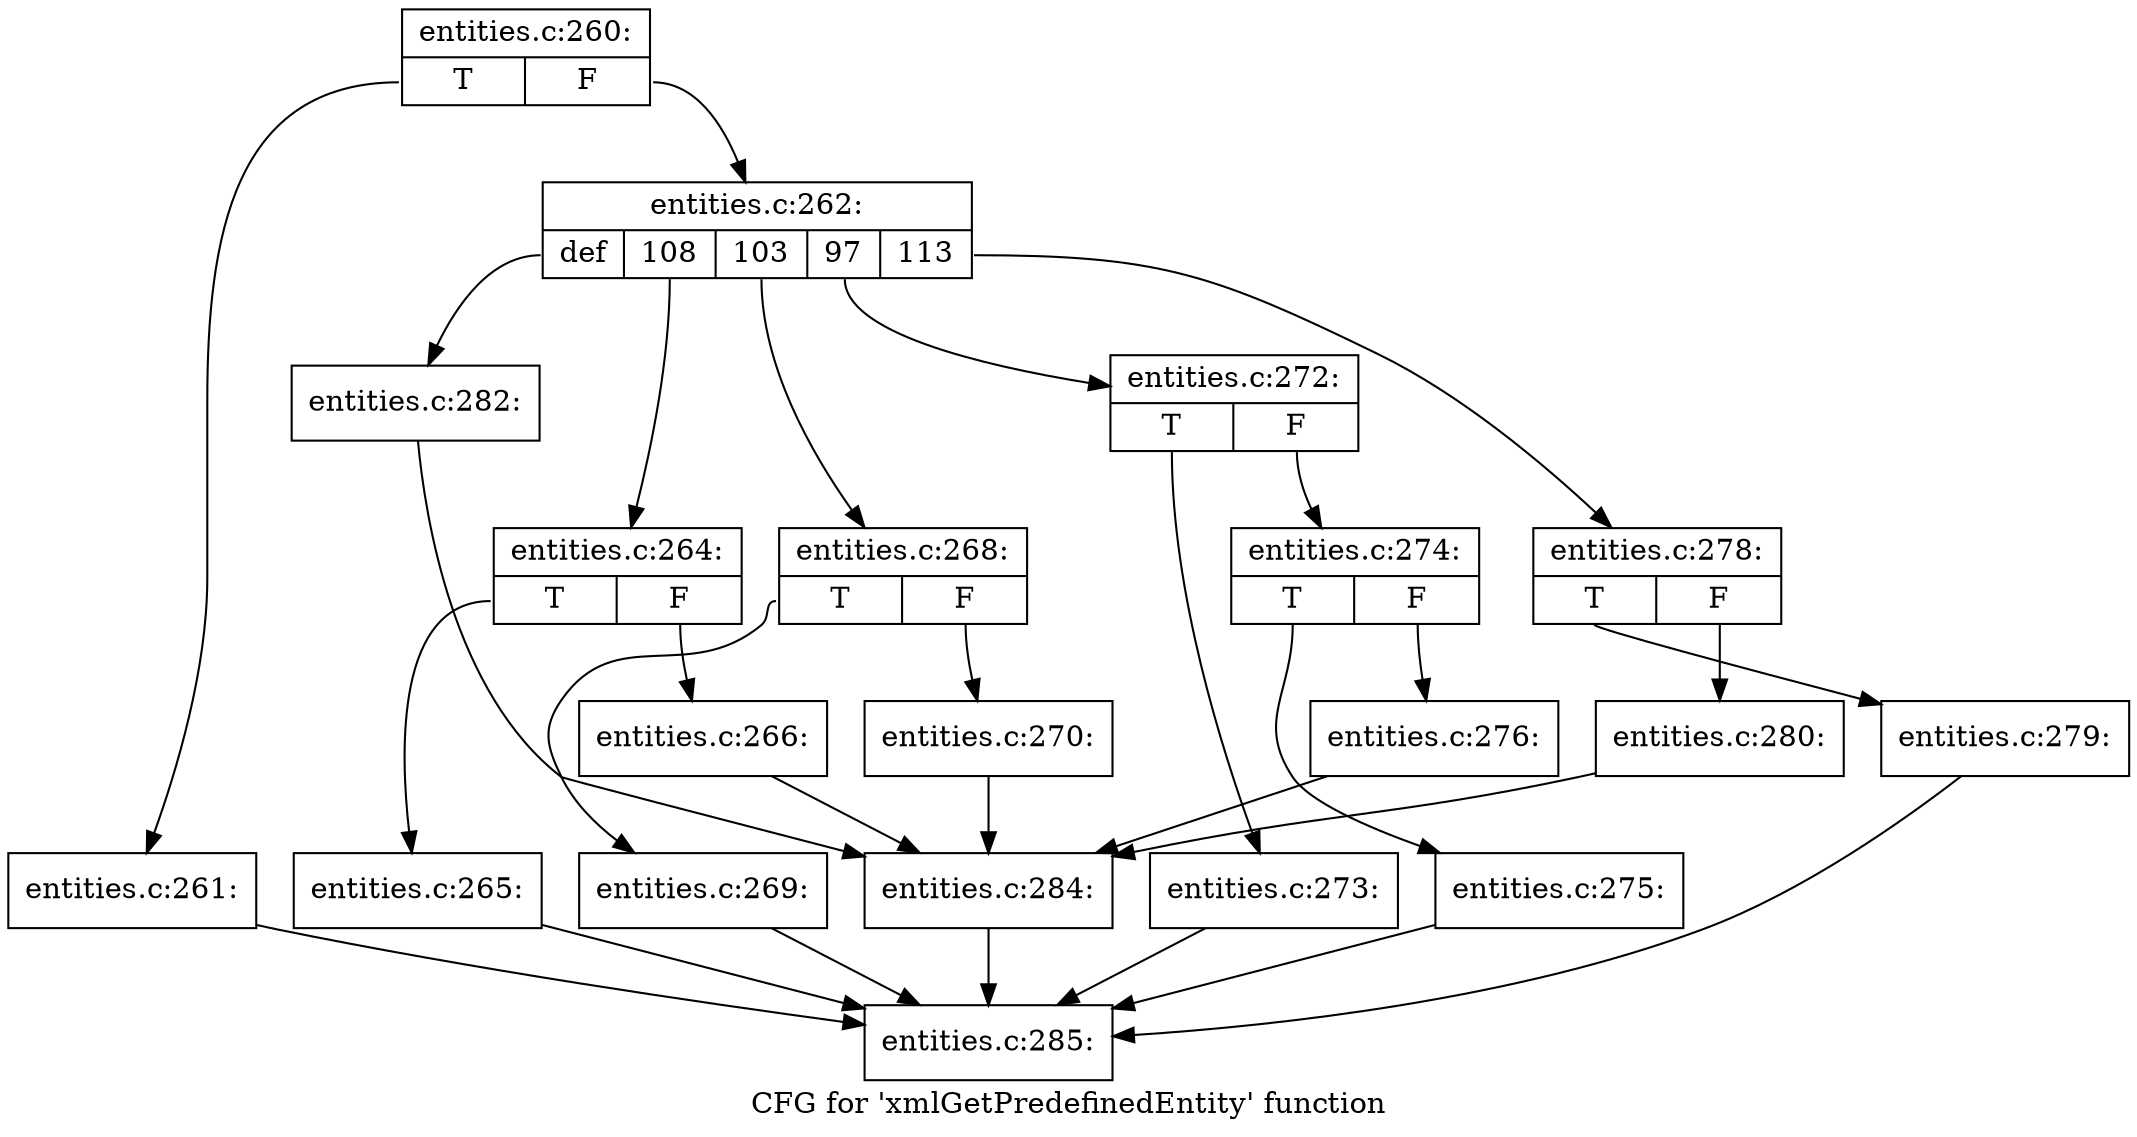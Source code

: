 digraph "CFG for 'xmlGetPredefinedEntity' function" {
	label="CFG for 'xmlGetPredefinedEntity' function";

	Node0x4acb3b0 [shape=record,label="{entities.c:260:|{<s0>T|<s1>F}}"];
	Node0x4acb3b0:s0 -> Node0x4ad1360;
	Node0x4acb3b0:s1 -> Node0x4ada160;
	Node0x4ad1360 [shape=record,label="{entities.c:261:}"];
	Node0x4ad1360 -> Node0x4ac58a0;
	Node0x4ada160 [shape=record,label="{entities.c:262:|{<s0>def|<s1>108|<s2>103|<s3>97|<s4>113}}"];
	Node0x4ada160:s0 -> Node0x4adaca0;
	Node0x4ada160:s1 -> Node0x4adb020;
	Node0x4ada160:s2 -> Node0x4adcbc0;
	Node0x4ada160:s3 -> Node0x487f8d0;
	Node0x4ada160:s4 -> Node0x4ade7f0;
	Node0x4adb020 [shape=record,label="{entities.c:264:|{<s0>T|<s1>F}}"];
	Node0x4adb020:s0 -> Node0x4adb110;
	Node0x4adb020:s1 -> Node0x4adb160;
	Node0x4adb110 [shape=record,label="{entities.c:265:}"];
	Node0x4adb110 -> Node0x4ac58a0;
	Node0x4adb160 [shape=record,label="{entities.c:266:}"];
	Node0x4adb160 -> Node0x4ada9c0;
	Node0x4adcbc0 [shape=record,label="{entities.c:268:|{<s0>T|<s1>F}}"];
	Node0x4adcbc0:s0 -> Node0x4adccb0;
	Node0x4adcbc0:s1 -> Node0x4adcd00;
	Node0x4adccb0 [shape=record,label="{entities.c:269:}"];
	Node0x4adccb0 -> Node0x4ac58a0;
	Node0x4adcd00 [shape=record,label="{entities.c:270:}"];
	Node0x4adcd00 -> Node0x4ada9c0;
	Node0x487f8d0 [shape=record,label="{entities.c:272:|{<s0>T|<s1>F}}"];
	Node0x487f8d0:s0 -> Node0x4add5a0;
	Node0x487f8d0:s1 -> Node0x4add5f0;
	Node0x4add5a0 [shape=record,label="{entities.c:273:}"];
	Node0x4add5a0 -> Node0x4ac58a0;
	Node0x4add5f0 [shape=record,label="{entities.c:274:|{<s0>T|<s1>F}}"];
	Node0x4add5f0:s0 -> Node0x4add2d0;
	Node0x4add5f0:s1 -> Node0x4ade000;
	Node0x4add2d0 [shape=record,label="{entities.c:275:}"];
	Node0x4add2d0 -> Node0x4ac58a0;
	Node0x4ade000 [shape=record,label="{entities.c:276:}"];
	Node0x4ade000 -> Node0x4ada9c0;
	Node0x4ade7f0 [shape=record,label="{entities.c:278:|{<s0>T|<s1>F}}"];
	Node0x4ade7f0:s0 -> Node0x4ade8e0;
	Node0x4ade7f0:s1 -> Node0x4ade930;
	Node0x4ade8e0 [shape=record,label="{entities.c:279:}"];
	Node0x4ade8e0 -> Node0x4ac58a0;
	Node0x4ade930 [shape=record,label="{entities.c:280:}"];
	Node0x4ade930 -> Node0x4ada9c0;
	Node0x4adaca0 [shape=record,label="{entities.c:282:}"];
	Node0x4adaca0 -> Node0x4ada9c0;
	Node0x4ada9c0 [shape=record,label="{entities.c:284:}"];
	Node0x4ada9c0 -> Node0x4ac58a0;
	Node0x4ac58a0 [shape=record,label="{entities.c:285:}"];
}
